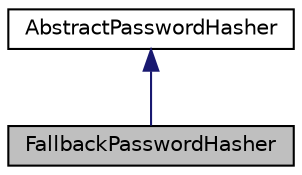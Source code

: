 digraph "FallbackPasswordHasher"
{
  edge [fontname="Helvetica",fontsize="10",labelfontname="Helvetica",labelfontsize="10"];
  node [fontname="Helvetica",fontsize="10",shape=record];
  Node1 [label="FallbackPasswordHasher",height=0.2,width=0.4,color="black", fillcolor="grey75", style="filled", fontcolor="black"];
  Node2 -> Node1 [dir="back",color="midnightblue",fontsize="10",style="solid",fontname="Helvetica"];
  Node2 [label="AbstractPasswordHasher",height=0.2,width=0.4,color="black", fillcolor="white", style="filled",URL="$class_cake_1_1_auth_1_1_abstract_password_hasher.html"];
}
